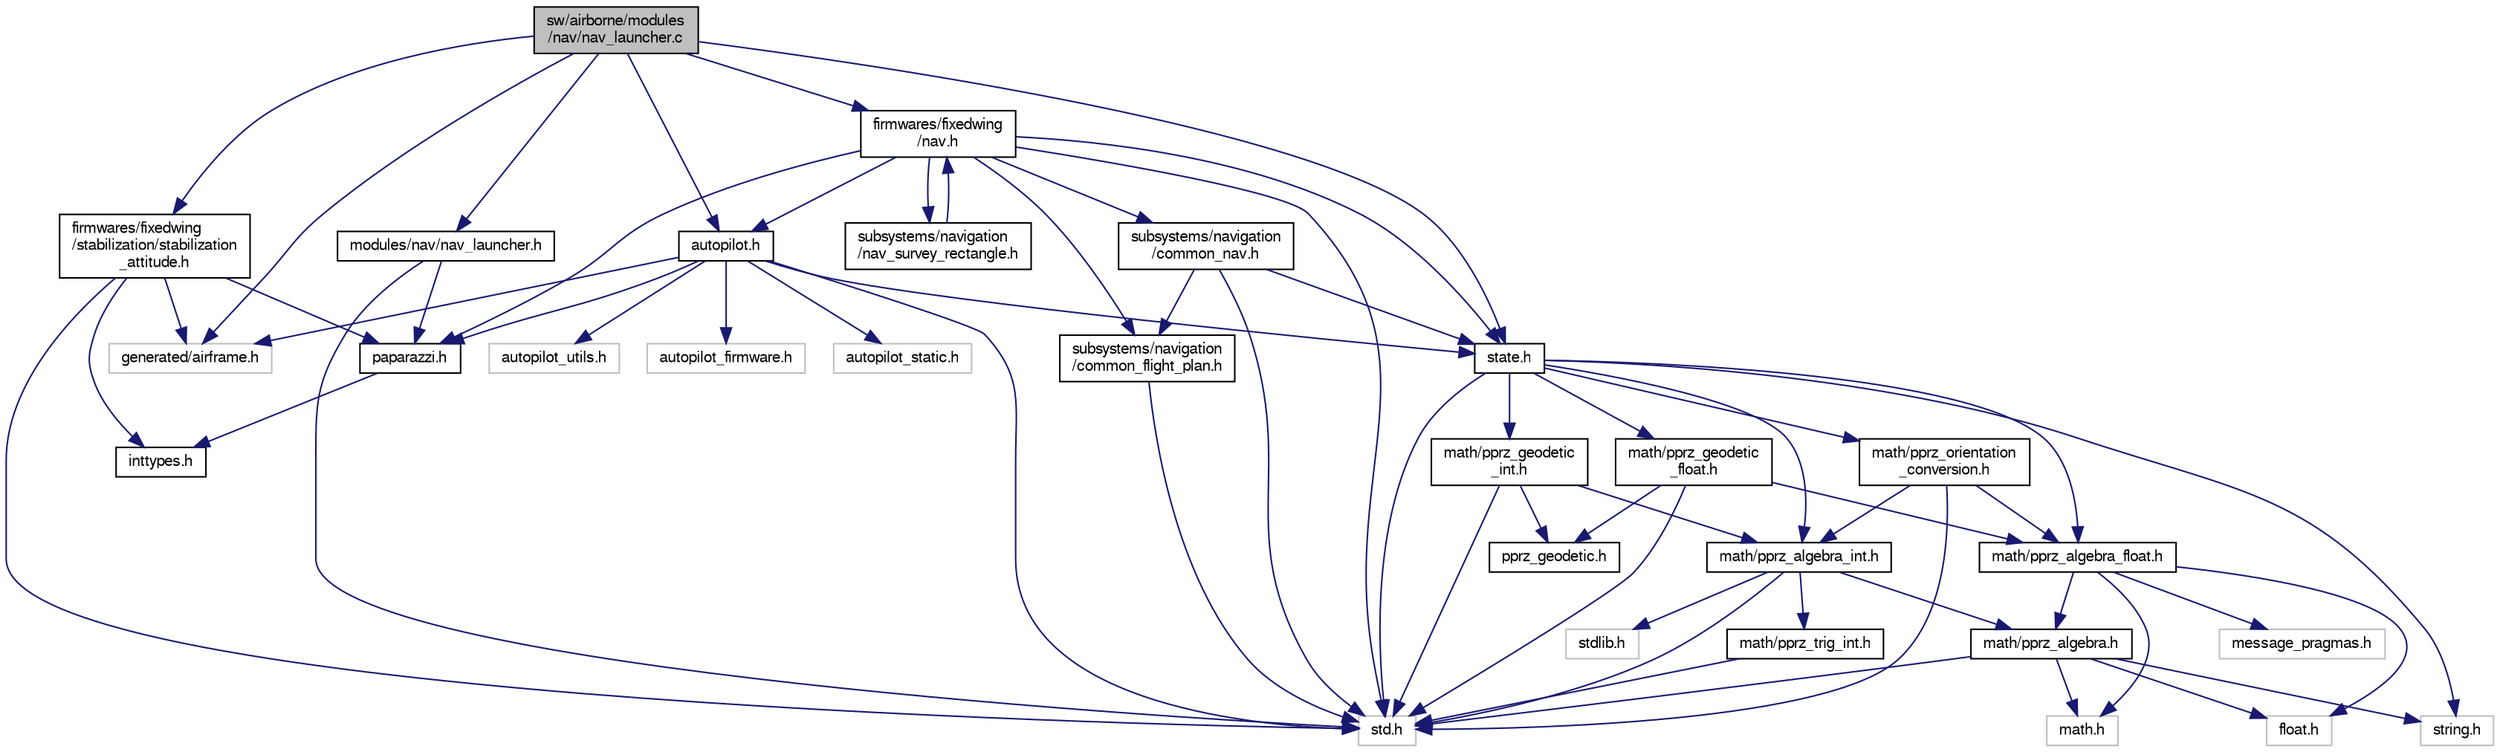 digraph "sw/airborne/modules/nav/nav_launcher.c"
{
  edge [fontname="FreeSans",fontsize="10",labelfontname="FreeSans",labelfontsize="10"];
  node [fontname="FreeSans",fontsize="10",shape=record];
  Node1 [label="sw/airborne/modules\l/nav/nav_launcher.c",height=0.2,width=0.4,color="black", fillcolor="grey75", style="filled", fontcolor="black"];
  Node1 -> Node2 [color="midnightblue",fontsize="10",style="solid",fontname="FreeSans"];
  Node2 [label="generated/airframe.h",height=0.2,width=0.4,color="grey75", fillcolor="white", style="filled"];
  Node1 -> Node3 [color="midnightblue",fontsize="10",style="solid",fontname="FreeSans"];
  Node3 [label="state.h",height=0.2,width=0.4,color="black", fillcolor="white", style="filled",URL="$state_8h.html",tooltip="API to get/set the generic vehicle states. "];
  Node3 -> Node4 [color="midnightblue",fontsize="10",style="solid",fontname="FreeSans"];
  Node4 [label="math/pprz_algebra_int.h",height=0.2,width=0.4,color="black", fillcolor="white", style="filled",URL="$pprz__algebra__int_8h.html",tooltip="Paparazzi fixed point algebra. "];
  Node4 -> Node5 [color="midnightblue",fontsize="10",style="solid",fontname="FreeSans"];
  Node5 [label="std.h",height=0.2,width=0.4,color="grey75", fillcolor="white", style="filled"];
  Node4 -> Node6 [color="midnightblue",fontsize="10",style="solid",fontname="FreeSans"];
  Node6 [label="math/pprz_algebra.h",height=0.2,width=0.4,color="black", fillcolor="white", style="filled",URL="$pprz__algebra_8h.html",tooltip="Paparazzi generic algebra macros. "];
  Node6 -> Node7 [color="midnightblue",fontsize="10",style="solid",fontname="FreeSans"];
  Node7 [label="float.h",height=0.2,width=0.4,color="grey75", fillcolor="white", style="filled"];
  Node6 -> Node8 [color="midnightblue",fontsize="10",style="solid",fontname="FreeSans"];
  Node8 [label="string.h",height=0.2,width=0.4,color="grey75", fillcolor="white", style="filled"];
  Node6 -> Node5 [color="midnightblue",fontsize="10",style="solid",fontname="FreeSans"];
  Node6 -> Node9 [color="midnightblue",fontsize="10",style="solid",fontname="FreeSans"];
  Node9 [label="math.h",height=0.2,width=0.4,color="grey75", fillcolor="white", style="filled"];
  Node4 -> Node10 [color="midnightblue",fontsize="10",style="solid",fontname="FreeSans"];
  Node10 [label="math/pprz_trig_int.h",height=0.2,width=0.4,color="black", fillcolor="white", style="filled",URL="$pprz__trig__int_8h.html",tooltip="Paparazzi fixed point trig functions. "];
  Node10 -> Node5 [color="midnightblue",fontsize="10",style="solid",fontname="FreeSans"];
  Node4 -> Node11 [color="midnightblue",fontsize="10",style="solid",fontname="FreeSans"];
  Node11 [label="stdlib.h",height=0.2,width=0.4,color="grey75", fillcolor="white", style="filled"];
  Node3 -> Node12 [color="midnightblue",fontsize="10",style="solid",fontname="FreeSans"];
  Node12 [label="math/pprz_algebra_float.h",height=0.2,width=0.4,color="black", fillcolor="white", style="filled",URL="$pprz__algebra__float_8h.html",tooltip="Paparazzi floating point algebra. "];
  Node12 -> Node6 [color="midnightblue",fontsize="10",style="solid",fontname="FreeSans"];
  Node12 -> Node13 [color="midnightblue",fontsize="10",style="solid",fontname="FreeSans"];
  Node13 [label="message_pragmas.h",height=0.2,width=0.4,color="grey75", fillcolor="white", style="filled"];
  Node12 -> Node9 [color="midnightblue",fontsize="10",style="solid",fontname="FreeSans"];
  Node12 -> Node7 [color="midnightblue",fontsize="10",style="solid",fontname="FreeSans"];
  Node3 -> Node14 [color="midnightblue",fontsize="10",style="solid",fontname="FreeSans"];
  Node14 [label="math/pprz_geodetic\l_int.h",height=0.2,width=0.4,color="black", fillcolor="white", style="filled",URL="$pprz__geodetic__int_8h.html",tooltip="Paparazzi fixed point math for geodetic calculations. "];
  Node14 -> Node15 [color="midnightblue",fontsize="10",style="solid",fontname="FreeSans"];
  Node15 [label="pprz_geodetic.h",height=0.2,width=0.4,color="black", fillcolor="white", style="filled",URL="$pprz__geodetic_8h.html",tooltip="Paparazzi generic macros for geodetic calculations. "];
  Node14 -> Node5 [color="midnightblue",fontsize="10",style="solid",fontname="FreeSans"];
  Node14 -> Node4 [color="midnightblue",fontsize="10",style="solid",fontname="FreeSans"];
  Node3 -> Node16 [color="midnightblue",fontsize="10",style="solid",fontname="FreeSans"];
  Node16 [label="math/pprz_geodetic\l_float.h",height=0.2,width=0.4,color="black", fillcolor="white", style="filled",URL="$pprz__geodetic__float_8h.html",tooltip="Paparazzi floating point math for geodetic calculations. "];
  Node16 -> Node15 [color="midnightblue",fontsize="10",style="solid",fontname="FreeSans"];
  Node16 -> Node12 [color="midnightblue",fontsize="10",style="solid",fontname="FreeSans"];
  Node16 -> Node5 [color="midnightblue",fontsize="10",style="solid",fontname="FreeSans"];
  Node3 -> Node17 [color="midnightblue",fontsize="10",style="solid",fontname="FreeSans"];
  Node17 [label="math/pprz_orientation\l_conversion.h",height=0.2,width=0.4,color="black", fillcolor="white", style="filled",URL="$pprz__orientation__conversion_8h.html",tooltip="Generic orientation representation and conversions. "];
  Node17 -> Node4 [color="midnightblue",fontsize="10",style="solid",fontname="FreeSans"];
  Node17 -> Node12 [color="midnightblue",fontsize="10",style="solid",fontname="FreeSans"];
  Node17 -> Node5 [color="midnightblue",fontsize="10",style="solid",fontname="FreeSans"];
  Node3 -> Node5 [color="midnightblue",fontsize="10",style="solid",fontname="FreeSans"];
  Node3 -> Node8 [color="midnightblue",fontsize="10",style="solid",fontname="FreeSans"];
  Node1 -> Node18 [color="midnightblue",fontsize="10",style="solid",fontname="FreeSans"];
  Node18 [label="modules/nav/nav_launcher.h",height=0.2,width=0.4,color="black", fillcolor="white", style="filled",URL="$nav__launcher_8h.html",tooltip="Pneumatic launcher system See video of the system: https://www.youtube.com/watch?v=qc1uwH-8Dbw Launch..."];
  Node18 -> Node5 [color="midnightblue",fontsize="10",style="solid",fontname="FreeSans"];
  Node18 -> Node19 [color="midnightblue",fontsize="10",style="solid",fontname="FreeSans"];
  Node19 [label="paparazzi.h",height=0.2,width=0.4,color="black", fillcolor="white", style="filled",URL="$paparazzi_8h.html"];
  Node19 -> Node20 [color="midnightblue",fontsize="10",style="solid",fontname="FreeSans"];
  Node20 [label="inttypes.h",height=0.2,width=0.4,color="black", fillcolor="white", style="filled",URL="$inttypes_8h.html"];
  Node1 -> Node21 [color="midnightblue",fontsize="10",style="solid",fontname="FreeSans"];
  Node21 [label="autopilot.h",height=0.2,width=0.4,color="black", fillcolor="white", style="filled",URL="$autopilot_8h.html",tooltip="Core autopilot interface common to all firmwares. "];
  Node21 -> Node5 [color="midnightblue",fontsize="10",style="solid",fontname="FreeSans"];
  Node21 -> Node19 [color="midnightblue",fontsize="10",style="solid",fontname="FreeSans"];
  Node21 -> Node2 [color="midnightblue",fontsize="10",style="solid",fontname="FreeSans"];
  Node21 -> Node3 [color="midnightblue",fontsize="10",style="solid",fontname="FreeSans"];
  Node21 -> Node22 [color="midnightblue",fontsize="10",style="solid",fontname="FreeSans"];
  Node22 [label="autopilot_utils.h",height=0.2,width=0.4,color="grey75", fillcolor="white", style="filled"];
  Node21 -> Node23 [color="midnightblue",fontsize="10",style="solid",fontname="FreeSans"];
  Node23 [label="autopilot_firmware.h",height=0.2,width=0.4,color="grey75", fillcolor="white", style="filled"];
  Node21 -> Node24 [color="midnightblue",fontsize="10",style="solid",fontname="FreeSans"];
  Node24 [label="autopilot_static.h",height=0.2,width=0.4,color="grey75", fillcolor="white", style="filled"];
  Node1 -> Node25 [color="midnightblue",fontsize="10",style="solid",fontname="FreeSans"];
  Node25 [label="firmwares/fixedwing\l/nav.h",height=0.2,width=0.4,color="black", fillcolor="white", style="filled",URL="$nav_8h.html",tooltip="Fixedwing Navigation library. "];
  Node25 -> Node5 [color="midnightblue",fontsize="10",style="solid",fontname="FreeSans"];
  Node25 -> Node19 [color="midnightblue",fontsize="10",style="solid",fontname="FreeSans"];
  Node25 -> Node3 [color="midnightblue",fontsize="10",style="solid",fontname="FreeSans"];
  Node25 -> Node26 [color="midnightblue",fontsize="10",style="solid",fontname="FreeSans"];
  Node26 [label="subsystems/navigation\l/nav_survey_rectangle.h",height=0.2,width=0.4,color="black", fillcolor="white", style="filled",URL="$nav__survey__rectangle_8h.html"];
  Node26 -> Node25 [color="midnightblue",fontsize="10",style="solid",fontname="FreeSans"];
  Node25 -> Node27 [color="midnightblue",fontsize="10",style="solid",fontname="FreeSans"];
  Node27 [label="subsystems/navigation\l/common_flight_plan.h",height=0.2,width=0.4,color="black", fillcolor="white", style="filled",URL="$common__flight__plan_8h.html",tooltip="Common flight_plan functions shared between fixedwing and rotorcraft. "];
  Node27 -> Node5 [color="midnightblue",fontsize="10",style="solid",fontname="FreeSans"];
  Node25 -> Node28 [color="midnightblue",fontsize="10",style="solid",fontname="FreeSans"];
  Node28 [label="subsystems/navigation\l/common_nav.h",height=0.2,width=0.4,color="black", fillcolor="white", style="filled",URL="$common__nav_8h.html"];
  Node28 -> Node5 [color="midnightblue",fontsize="10",style="solid",fontname="FreeSans"];
  Node28 -> Node3 [color="midnightblue",fontsize="10",style="solid",fontname="FreeSans"];
  Node28 -> Node27 [color="midnightblue",fontsize="10",style="solid",fontname="FreeSans"];
  Node25 -> Node21 [color="midnightblue",fontsize="10",style="solid",fontname="FreeSans"];
  Node1 -> Node29 [color="midnightblue",fontsize="10",style="solid",fontname="FreeSans"];
  Node29 [label="firmwares/fixedwing\l/stabilization/stabilization\l_attitude.h",height=0.2,width=0.4,color="black", fillcolor="white", style="filled",URL="$fixedwing_2stabilization_2stabilization__attitude_8h.html",tooltip="Fixed wing horizontal control. "];
  Node29 -> Node20 [color="midnightblue",fontsize="10",style="solid",fontname="FreeSans"];
  Node29 -> Node5 [color="midnightblue",fontsize="10",style="solid",fontname="FreeSans"];
  Node29 -> Node19 [color="midnightblue",fontsize="10",style="solid",fontname="FreeSans"];
  Node29 -> Node2 [color="midnightblue",fontsize="10",style="solid",fontname="FreeSans"];
}
